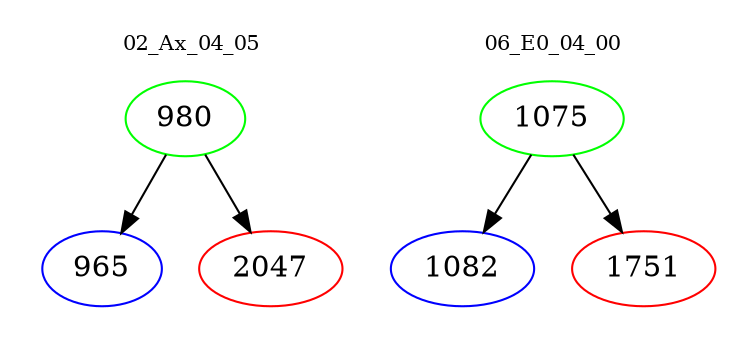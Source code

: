 digraph{
subgraph cluster_0 {
color = white
label = "02_Ax_04_05";
fontsize=10;
T0_980 [label="980", color="green"]
T0_980 -> T0_965 [color="black"]
T0_965 [label="965", color="blue"]
T0_980 -> T0_2047 [color="black"]
T0_2047 [label="2047", color="red"]
}
subgraph cluster_1 {
color = white
label = "06_E0_04_00";
fontsize=10;
T1_1075 [label="1075", color="green"]
T1_1075 -> T1_1082 [color="black"]
T1_1082 [label="1082", color="blue"]
T1_1075 -> T1_1751 [color="black"]
T1_1751 [label="1751", color="red"]
}
}
